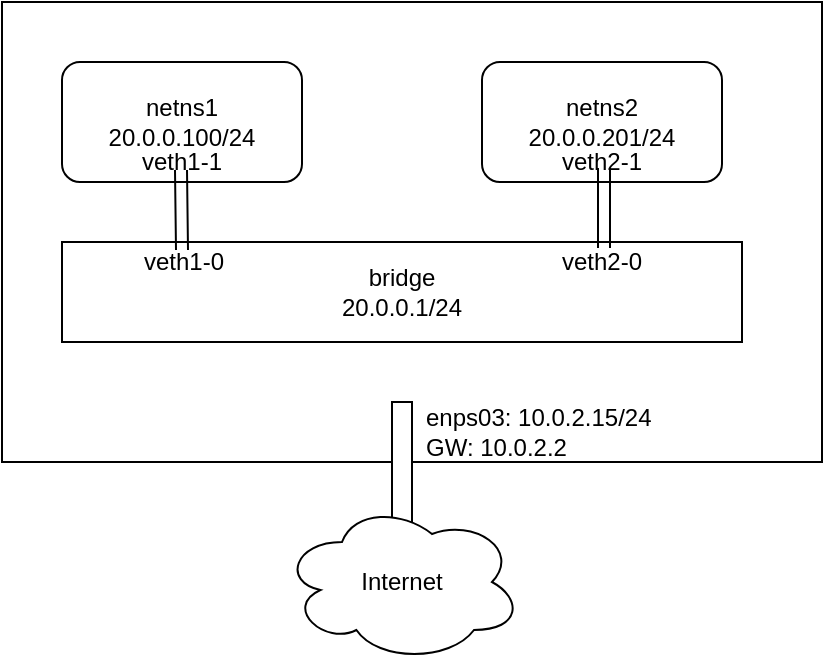 <mxfile version="13.7.3" type="device"><diagram id="BlP0j9hUPqyo04bzzVL-" name="topology"><mxGraphModel dx="1042" dy="659" grid="1" gridSize="10" guides="1" tooltips="1" connect="1" arrows="1" fold="1" page="1" pageScale="1" pageWidth="827" pageHeight="1169" math="0" shadow="0"><root><mxCell id="0"/><mxCell id="1" parent="0"/><mxCell id="dKsbJMwX2OvGkk3PWlVG-4" value="" style="rounded=0;whiteSpace=wrap;html=1;" parent="1" vertex="1"><mxGeometry x="150" y="140" width="410" height="230" as="geometry"/></mxCell><mxCell id="dKsbJMwX2OvGkk3PWlVG-1" value="netns1&lt;br&gt;20.0.0.100/24" style="rounded=1;whiteSpace=wrap;html=1;" parent="1" vertex="1"><mxGeometry x="180" y="170" width="120" height="60" as="geometry"/></mxCell><mxCell id="dKsbJMwX2OvGkk3PWlVG-2" value="netns2&lt;br&gt;20.0.0.201/24" style="rounded=1;whiteSpace=wrap;html=1;" parent="1" vertex="1"><mxGeometry x="390" y="170" width="120" height="60" as="geometry"/></mxCell><mxCell id="dKsbJMwX2OvGkk3PWlVG-3" value="bridge&lt;br&gt;20.0.0.1/24" style="rounded=0;whiteSpace=wrap;html=1;" parent="1" vertex="1"><mxGeometry x="180" y="260" width="340" height="50" as="geometry"/></mxCell><mxCell id="dKsbJMwX2OvGkk3PWlVG-5" value="" style="rounded=0;whiteSpace=wrap;html=1;" parent="1" vertex="1"><mxGeometry x="345" y="340" width="10" height="60" as="geometry"/></mxCell><mxCell id="dKsbJMwX2OvGkk3PWlVG-9" value="enps03: 10.0.2.15/24&lt;br&gt;GW:&amp;nbsp;10.0.2.2" style="text;html=1;align=left;verticalAlign=middle;resizable=0;points=[];autosize=1;" parent="1" vertex="1"><mxGeometry x="360" y="340" width="130" height="30" as="geometry"/></mxCell><mxCell id="dKsbJMwX2OvGkk3PWlVG-11" value="Internet" style="ellipse;shape=cloud;whiteSpace=wrap;html=1;" parent="1" vertex="1"><mxGeometry x="290" y="390" width="120" height="80" as="geometry"/></mxCell><mxCell id="IbAn4lPDph1mhbO_GIc9-2" value="" style="shape=link;html=1;width=6;" edge="1" parent="1"><mxGeometry width="100" relative="1" as="geometry"><mxPoint x="240" y="264" as="sourcePoint"/><mxPoint x="239.5" y="224" as="targetPoint"/></mxGeometry></mxCell><mxCell id="IbAn4lPDph1mhbO_GIc9-3" value="" style="shape=link;html=1;width=6;" edge="1" parent="1"><mxGeometry width="100" relative="1" as="geometry"><mxPoint x="451" y="263" as="sourcePoint"/><mxPoint x="451" y="223" as="targetPoint"/></mxGeometry></mxCell><mxCell id="IbAn4lPDph1mhbO_GIc9-4" value="veth1-0" style="text;html=1;strokeColor=none;fillColor=none;align=center;verticalAlign=middle;whiteSpace=wrap;rounded=0;" vertex="1" parent="1"><mxGeometry x="216" y="260" width="50" height="20" as="geometry"/></mxCell><mxCell id="IbAn4lPDph1mhbO_GIc9-5" value="veth2-0" style="text;html=1;strokeColor=none;fillColor=none;align=center;verticalAlign=middle;whiteSpace=wrap;rounded=0;" vertex="1" parent="1"><mxGeometry x="425" y="260" width="50" height="20" as="geometry"/></mxCell><mxCell id="IbAn4lPDph1mhbO_GIc9-6" value="veth1-1" style="text;html=1;strokeColor=none;fillColor=none;align=center;verticalAlign=middle;whiteSpace=wrap;rounded=0;" vertex="1" parent="1"><mxGeometry x="215" y="210" width="50" height="20" as="geometry"/></mxCell><mxCell id="IbAn4lPDph1mhbO_GIc9-7" value="veth2-1" style="text;html=1;strokeColor=none;fillColor=none;align=center;verticalAlign=middle;whiteSpace=wrap;rounded=0;" vertex="1" parent="1"><mxGeometry x="425" y="210" width="50" height="20" as="geometry"/></mxCell></root></mxGraphModel></diagram></mxfile>